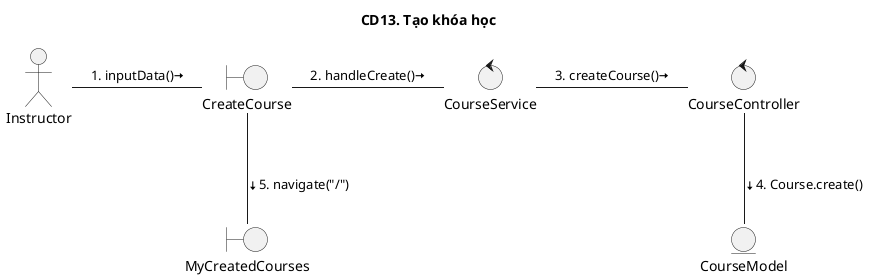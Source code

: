 @startuml CD

title CD13. Tạo khóa học

actor "Instructor"
boundary "CreateCourse"
boundary "MyCreatedCourses"
control "CourseService"
control "CourseController"
entity "CourseModel"

Instructor - CreateCourse: \l1. inputData()<&arrow-right>
CreateCourse - CourseService: \l2. handleCreate()<&arrow-right>
CourseService - CourseController: \l3. createCourse()<&arrow-right>
CourseController -- CourseModel: \l<&arrow-bottom>4. Course.create()
CreateCourse -- MyCreatedCourses: \l<&arrow-bottom>5. navigate("/")
@enduml